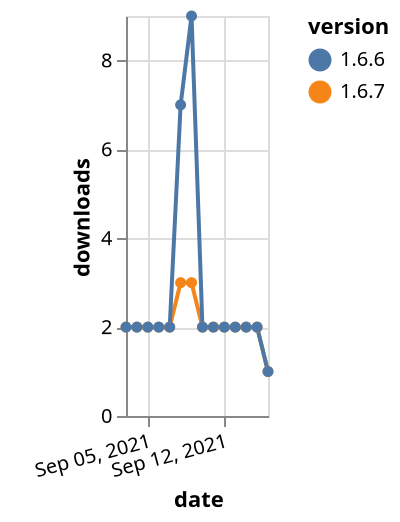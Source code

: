 {"$schema": "https://vega.github.io/schema/vega-lite/v5.json", "description": "A simple bar chart with embedded data.", "data": {"values": [{"date": "2021-09-03", "total": 1867, "delta": 2, "version": "1.6.7"}, {"date": "2021-09-04", "total": 1869, "delta": 2, "version": "1.6.7"}, {"date": "2021-09-05", "total": 1871, "delta": 2, "version": "1.6.7"}, {"date": "2021-09-06", "total": 1873, "delta": 2, "version": "1.6.7"}, {"date": "2021-09-07", "total": 1875, "delta": 2, "version": "1.6.7"}, {"date": "2021-09-08", "total": 1878, "delta": 3, "version": "1.6.7"}, {"date": "2021-09-09", "total": 1881, "delta": 3, "version": "1.6.7"}, {"date": "2021-09-10", "total": 1883, "delta": 2, "version": "1.6.7"}, {"date": "2021-09-11", "total": 1885, "delta": 2, "version": "1.6.7"}, {"date": "2021-09-12", "total": 1887, "delta": 2, "version": "1.6.7"}, {"date": "2021-09-13", "total": 1889, "delta": 2, "version": "1.6.7"}, {"date": "2021-09-14", "total": 1891, "delta": 2, "version": "1.6.7"}, {"date": "2021-09-15", "total": 1893, "delta": 2, "version": "1.6.7"}, {"date": "2021-09-16", "total": 1894, "delta": 1, "version": "1.6.7"}, {"date": "2021-09-03", "total": 3121, "delta": 2, "version": "1.6.6"}, {"date": "2021-09-04", "total": 3123, "delta": 2, "version": "1.6.6"}, {"date": "2021-09-05", "total": 3125, "delta": 2, "version": "1.6.6"}, {"date": "2021-09-06", "total": 3127, "delta": 2, "version": "1.6.6"}, {"date": "2021-09-07", "total": 3129, "delta": 2, "version": "1.6.6"}, {"date": "2021-09-08", "total": 3136, "delta": 7, "version": "1.6.6"}, {"date": "2021-09-09", "total": 3145, "delta": 9, "version": "1.6.6"}, {"date": "2021-09-10", "total": 3147, "delta": 2, "version": "1.6.6"}, {"date": "2021-09-11", "total": 3149, "delta": 2, "version": "1.6.6"}, {"date": "2021-09-12", "total": 3151, "delta": 2, "version": "1.6.6"}, {"date": "2021-09-13", "total": 3153, "delta": 2, "version": "1.6.6"}, {"date": "2021-09-14", "total": 3155, "delta": 2, "version": "1.6.6"}, {"date": "2021-09-15", "total": 3157, "delta": 2, "version": "1.6.6"}, {"date": "2021-09-16", "total": 3158, "delta": 1, "version": "1.6.6"}]}, "width": "container", "mark": {"type": "line", "point": {"filled": true}}, "encoding": {"x": {"field": "date", "type": "temporal", "timeUnit": "yearmonthdate", "title": "date", "axis": {"labelAngle": -15}}, "y": {"field": "delta", "type": "quantitative", "title": "downloads"}, "color": {"field": "version", "type": "nominal"}, "tooltip": {"field": "delta"}}}